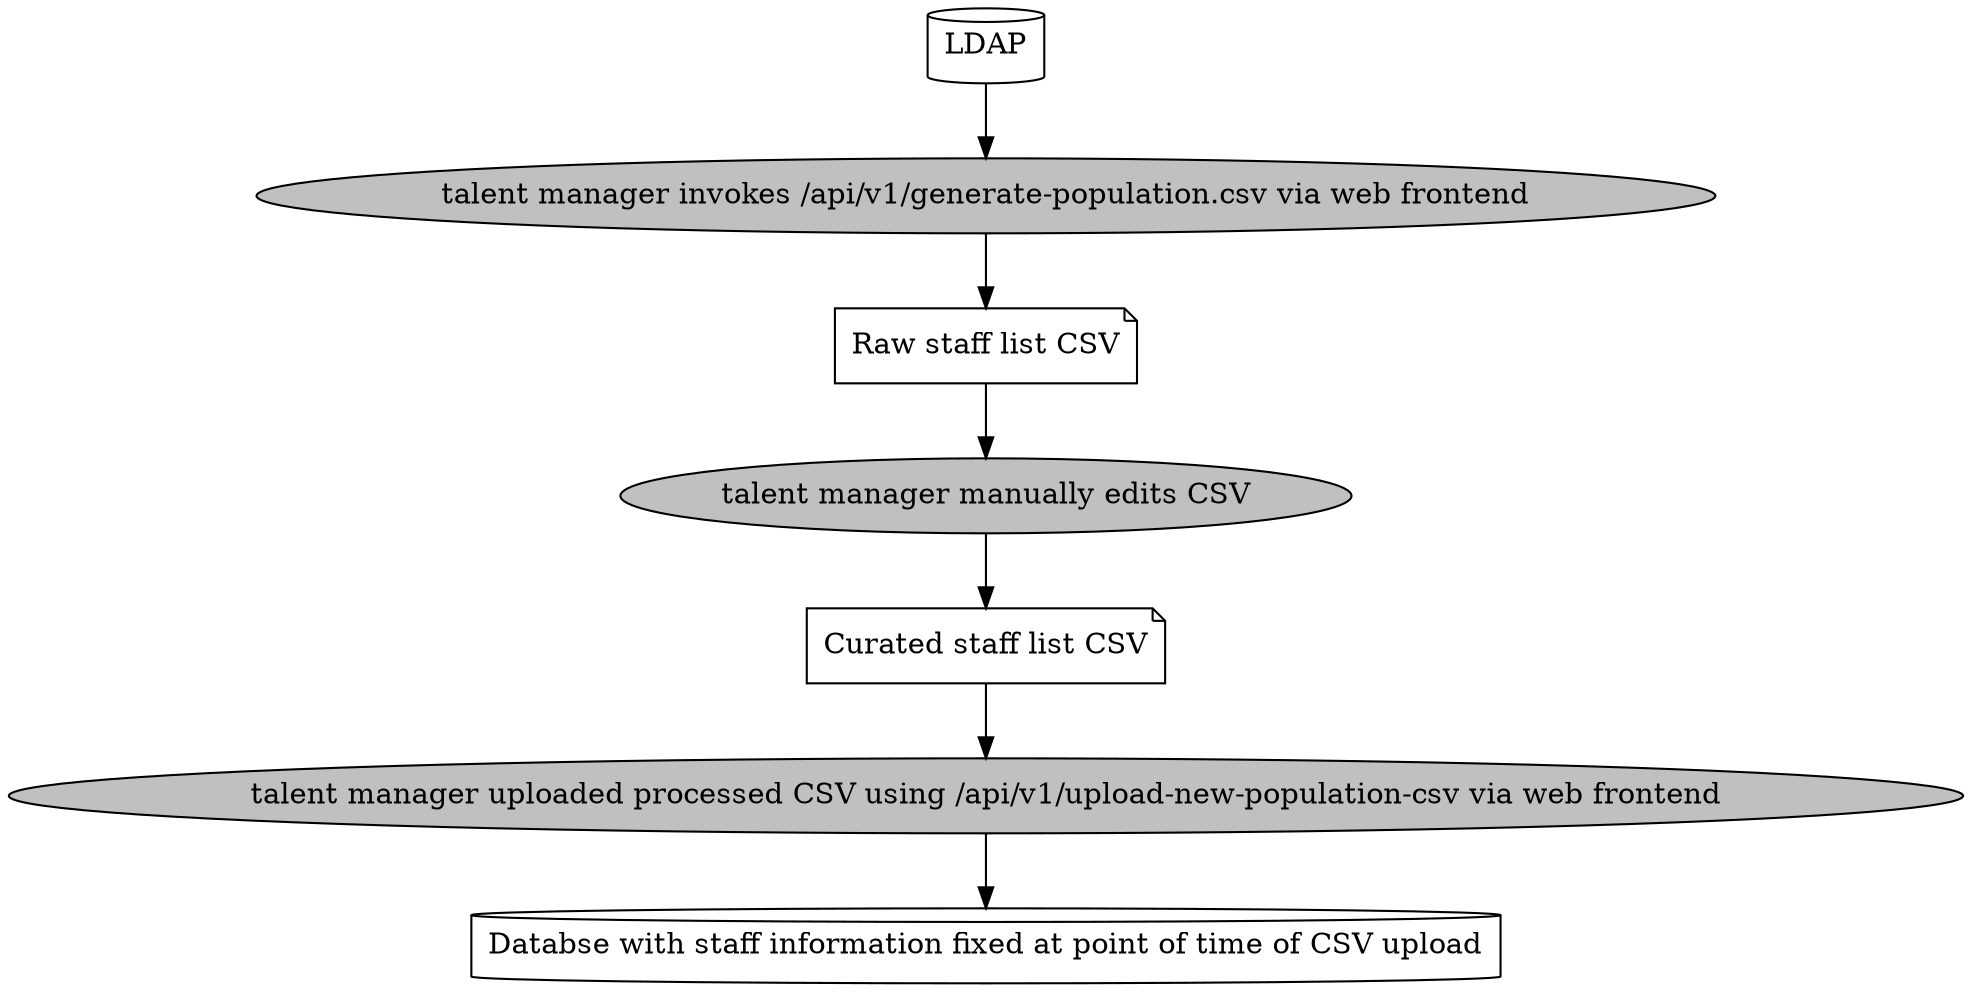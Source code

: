 strict digraph {
  {
    l [label="LDAP", shape=cylinder]
    generate_population_process [style=filled, fillcolor=grey, label="talent manager invokes /api/v1/generate-population.csv via web frontend"]
    raw_csv [label="Raw staff list CSV", shape=note]
    modify_csv_process [style=filled, fillcolor=grey, label="talent manager manually edits CSV"]
    processed_csv [label="Curated staff list CSV", shape=note]
    upload_csv_process [style=filled, fillcolor=grey, label="talent manager uploaded processed CSV using /api/v1/upload-new-population-csv via web frontend"]
    database [shape=cylinder, label="Databse with staff information fixed at point of time of CSV upload"]
  }
  l -> generate_population_process
  generate_population_process -> raw_csv
  raw_csv -> modify_csv_process
  modify_csv_process -> processed_csv
  processed_csv -> upload_csv_process
  upload_csv_process -> database
}